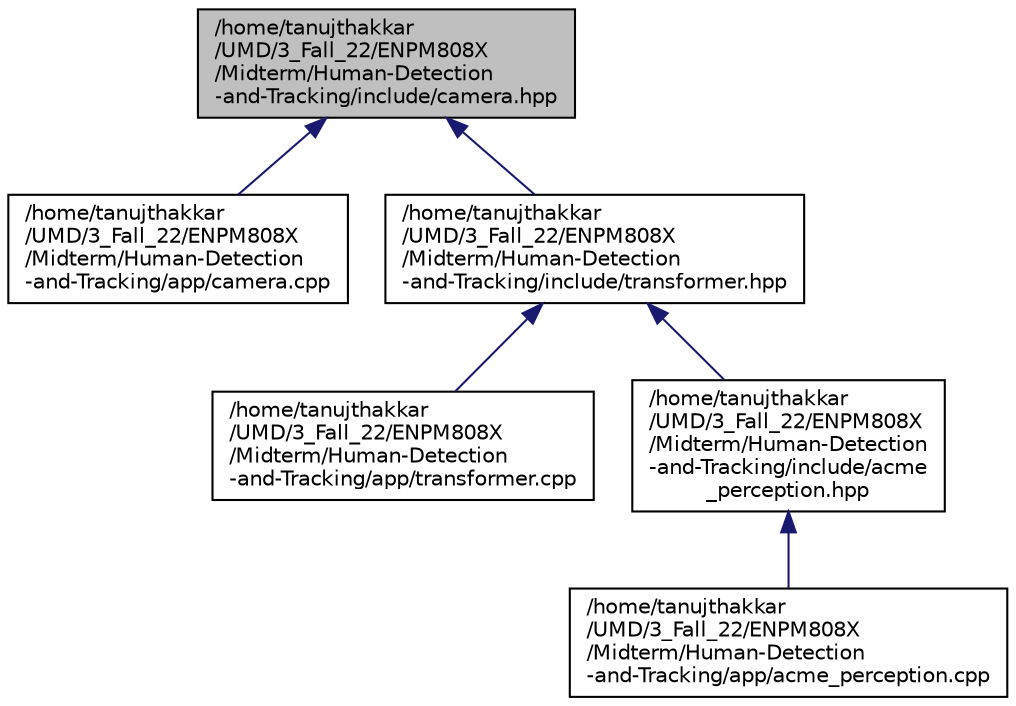 digraph "/home/tanujthakkar/UMD/3_Fall_22/ENPM808X/Midterm/Human-Detection-and-Tracking/include/camera.hpp"
{
 // LATEX_PDF_SIZE
  edge [fontname="Helvetica",fontsize="10",labelfontname="Helvetica",labelfontsize="10"];
  node [fontname="Helvetica",fontsize="10",shape=record];
  Node1 [label="/home/tanujthakkar\l/UMD/3_Fall_22/ENPM808X\l/Midterm/Human-Detection\l-and-Tracking/include/camera.hpp",height=0.2,width=0.4,color="black", fillcolor="grey75", style="filled", fontcolor="black",tooltip="header file for Camera class"];
  Node1 -> Node2 [dir="back",color="midnightblue",fontsize="10",style="solid",fontname="Helvetica"];
  Node2 [label="/home/tanujthakkar\l/UMD/3_Fall_22/ENPM808X\l/Midterm/Human-Detection\l-and-Tracking/app/camera.cpp",height=0.2,width=0.4,color="black", fillcolor="white", style="filled",URL="$camera_8cpp.html",tooltip="source file for Camera class"];
  Node1 -> Node3 [dir="back",color="midnightblue",fontsize="10",style="solid",fontname="Helvetica"];
  Node3 [label="/home/tanujthakkar\l/UMD/3_Fall_22/ENPM808X\l/Midterm/Human-Detection\l-and-Tracking/include/transformer.hpp",height=0.2,width=0.4,color="black", fillcolor="white", style="filled",URL="$transformer_8hpp.html",tooltip="header file for Transformer class"];
  Node3 -> Node4 [dir="back",color="midnightblue",fontsize="10",style="solid",fontname="Helvetica"];
  Node4 [label="/home/tanujthakkar\l/UMD/3_Fall_22/ENPM808X\l/Midterm/Human-Detection\l-and-Tracking/app/transformer.cpp",height=0.2,width=0.4,color="black", fillcolor="white", style="filled",URL="$transformer_8cpp.html",tooltip="source file for Transformer class"];
  Node3 -> Node5 [dir="back",color="midnightblue",fontsize="10",style="solid",fontname="Helvetica"];
  Node5 [label="/home/tanujthakkar\l/UMD/3_Fall_22/ENPM808X\l/Midterm/Human-Detection\l-and-Tracking/include/acme\l_perception.hpp",height=0.2,width=0.4,color="black", fillcolor="white", style="filled",URL="$acme__perception_8hpp.html",tooltip="header file for Tracker class"];
  Node5 -> Node6 [dir="back",color="midnightblue",fontsize="10",style="solid",fontname="Helvetica"];
  Node6 [label="/home/tanujthakkar\l/UMD/3_Fall_22/ENPM808X\l/Midterm/Human-Detection\l-and-Tracking/app/acme_perception.cpp",height=0.2,width=0.4,color="black", fillcolor="white", style="filled",URL="$acme__perception_8cpp.html",tooltip="file containing AcmePerception definition"];
}
